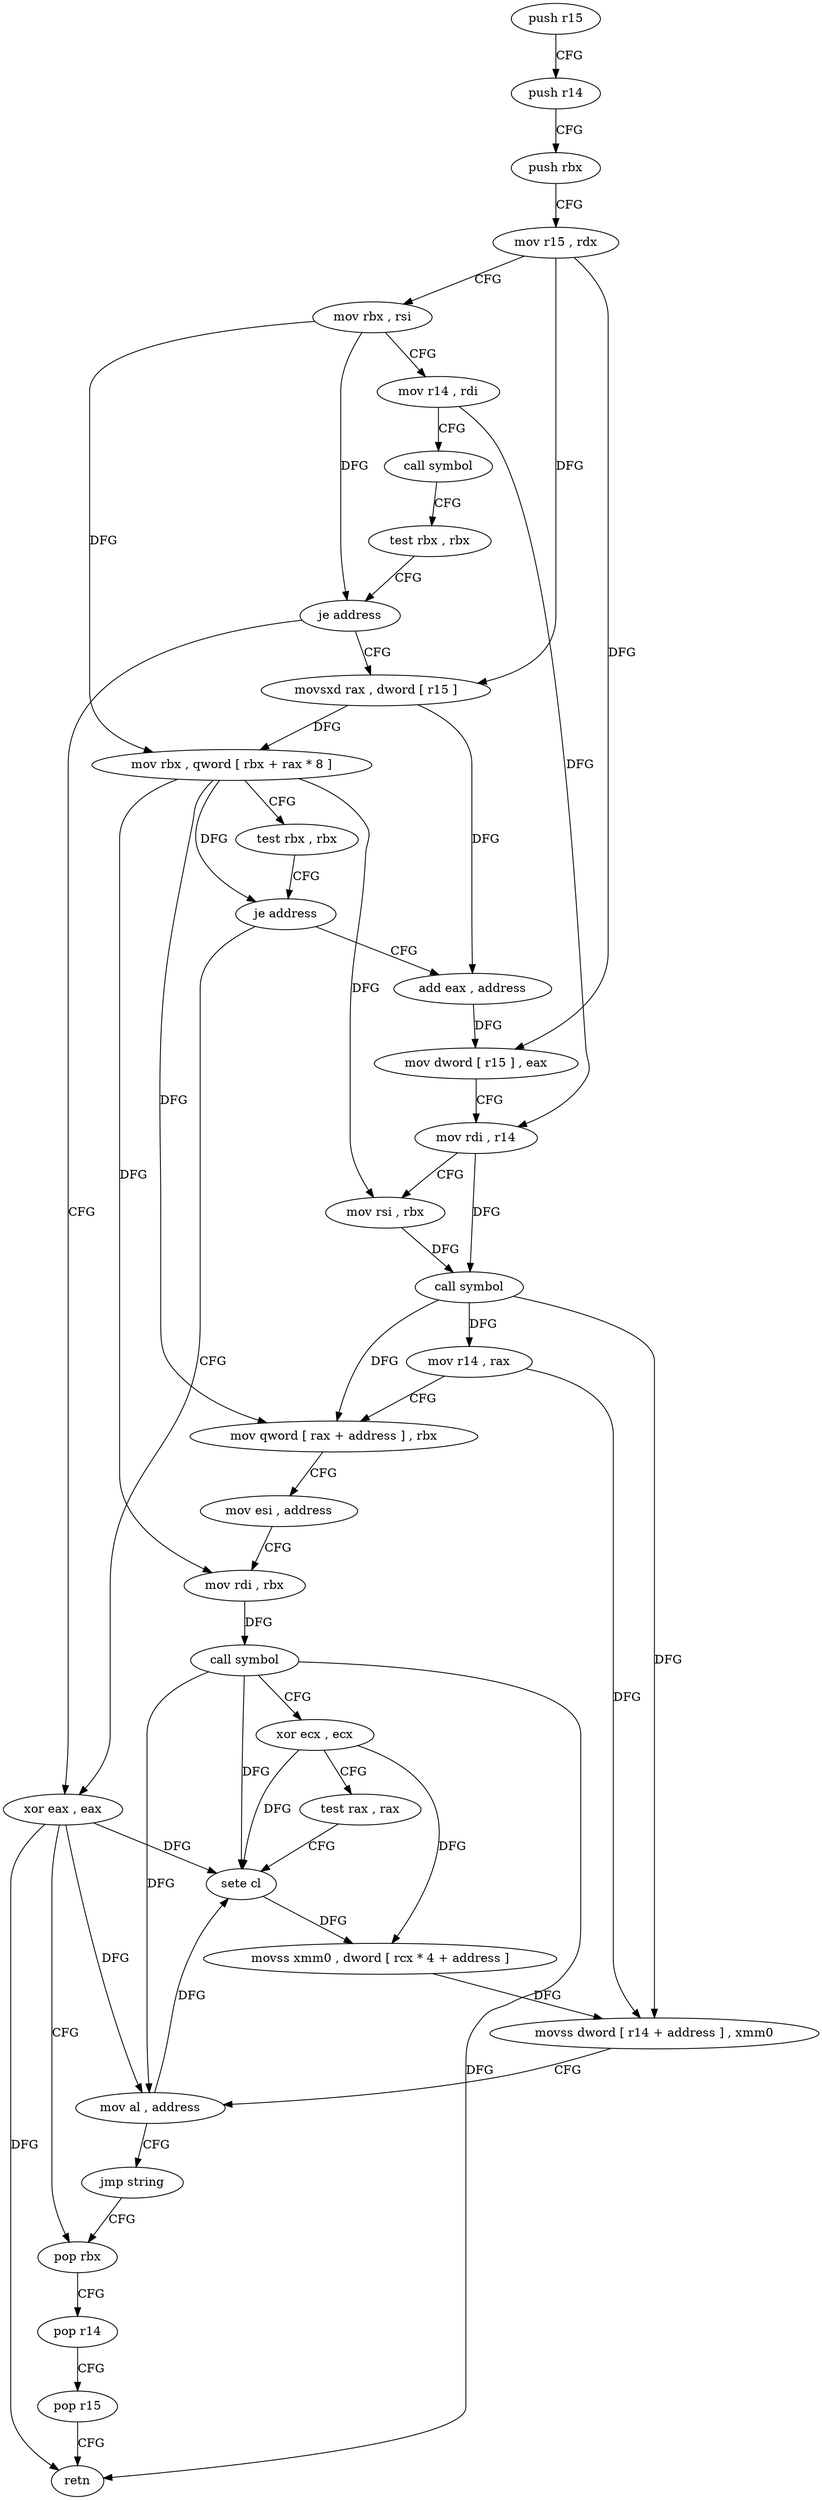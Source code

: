 digraph "func" {
"4246096" [label = "push r15" ]
"4246098" [label = "push r14" ]
"4246100" [label = "push rbx" ]
"4246101" [label = "mov r15 , rdx" ]
"4246104" [label = "mov rbx , rsi" ]
"4246107" [label = "mov r14 , rdi" ]
"4246110" [label = "call symbol" ]
"4246115" [label = "test rbx , rbx" ]
"4246118" [label = "je address" ]
"4246196" [label = "xor eax , eax" ]
"4246120" [label = "movsxd rax , dword [ r15 ]" ]
"4246198" [label = "pop rbx" ]
"4246123" [label = "mov rbx , qword [ rbx + rax * 8 ]" ]
"4246127" [label = "test rbx , rbx" ]
"4246130" [label = "je address" ]
"4246132" [label = "add eax , address" ]
"4246135" [label = "mov dword [ r15 ] , eax" ]
"4246138" [label = "mov rdi , r14" ]
"4246141" [label = "mov rsi , rbx" ]
"4246144" [label = "call symbol" ]
"4246149" [label = "mov r14 , rax" ]
"4246152" [label = "mov qword [ rax + address ] , rbx" ]
"4246156" [label = "mov esi , address" ]
"4246161" [label = "mov rdi , rbx" ]
"4246164" [label = "call symbol" ]
"4246169" [label = "xor ecx , ecx" ]
"4246171" [label = "test rax , rax" ]
"4246174" [label = "sete cl" ]
"4246177" [label = "movss xmm0 , dword [ rcx * 4 + address ]" ]
"4246186" [label = "movss dword [ r14 + address ] , xmm0" ]
"4246192" [label = "mov al , address" ]
"4246194" [label = "jmp string" ]
"4246199" [label = "pop r14" ]
"4246201" [label = "pop r15" ]
"4246203" [label = "retn" ]
"4246096" -> "4246098" [ label = "CFG" ]
"4246098" -> "4246100" [ label = "CFG" ]
"4246100" -> "4246101" [ label = "CFG" ]
"4246101" -> "4246104" [ label = "CFG" ]
"4246101" -> "4246120" [ label = "DFG" ]
"4246101" -> "4246135" [ label = "DFG" ]
"4246104" -> "4246107" [ label = "CFG" ]
"4246104" -> "4246118" [ label = "DFG" ]
"4246104" -> "4246123" [ label = "DFG" ]
"4246107" -> "4246110" [ label = "CFG" ]
"4246107" -> "4246138" [ label = "DFG" ]
"4246110" -> "4246115" [ label = "CFG" ]
"4246115" -> "4246118" [ label = "CFG" ]
"4246118" -> "4246196" [ label = "CFG" ]
"4246118" -> "4246120" [ label = "CFG" ]
"4246196" -> "4246198" [ label = "CFG" ]
"4246196" -> "4246203" [ label = "DFG" ]
"4246196" -> "4246174" [ label = "DFG" ]
"4246196" -> "4246192" [ label = "DFG" ]
"4246120" -> "4246123" [ label = "DFG" ]
"4246120" -> "4246132" [ label = "DFG" ]
"4246198" -> "4246199" [ label = "CFG" ]
"4246123" -> "4246127" [ label = "CFG" ]
"4246123" -> "4246130" [ label = "DFG" ]
"4246123" -> "4246141" [ label = "DFG" ]
"4246123" -> "4246152" [ label = "DFG" ]
"4246123" -> "4246161" [ label = "DFG" ]
"4246127" -> "4246130" [ label = "CFG" ]
"4246130" -> "4246196" [ label = "CFG" ]
"4246130" -> "4246132" [ label = "CFG" ]
"4246132" -> "4246135" [ label = "DFG" ]
"4246135" -> "4246138" [ label = "CFG" ]
"4246138" -> "4246141" [ label = "CFG" ]
"4246138" -> "4246144" [ label = "DFG" ]
"4246141" -> "4246144" [ label = "DFG" ]
"4246144" -> "4246149" [ label = "DFG" ]
"4246144" -> "4246152" [ label = "DFG" ]
"4246144" -> "4246186" [ label = "DFG" ]
"4246149" -> "4246152" [ label = "CFG" ]
"4246149" -> "4246186" [ label = "DFG" ]
"4246152" -> "4246156" [ label = "CFG" ]
"4246156" -> "4246161" [ label = "CFG" ]
"4246161" -> "4246164" [ label = "DFG" ]
"4246164" -> "4246169" [ label = "CFG" ]
"4246164" -> "4246203" [ label = "DFG" ]
"4246164" -> "4246174" [ label = "DFG" ]
"4246164" -> "4246192" [ label = "DFG" ]
"4246169" -> "4246171" [ label = "CFG" ]
"4246169" -> "4246174" [ label = "DFG" ]
"4246169" -> "4246177" [ label = "DFG" ]
"4246171" -> "4246174" [ label = "CFG" ]
"4246174" -> "4246177" [ label = "DFG" ]
"4246177" -> "4246186" [ label = "DFG" ]
"4246186" -> "4246192" [ label = "CFG" ]
"4246192" -> "4246194" [ label = "CFG" ]
"4246192" -> "4246174" [ label = "DFG" ]
"4246194" -> "4246198" [ label = "CFG" ]
"4246199" -> "4246201" [ label = "CFG" ]
"4246201" -> "4246203" [ label = "CFG" ]
}

